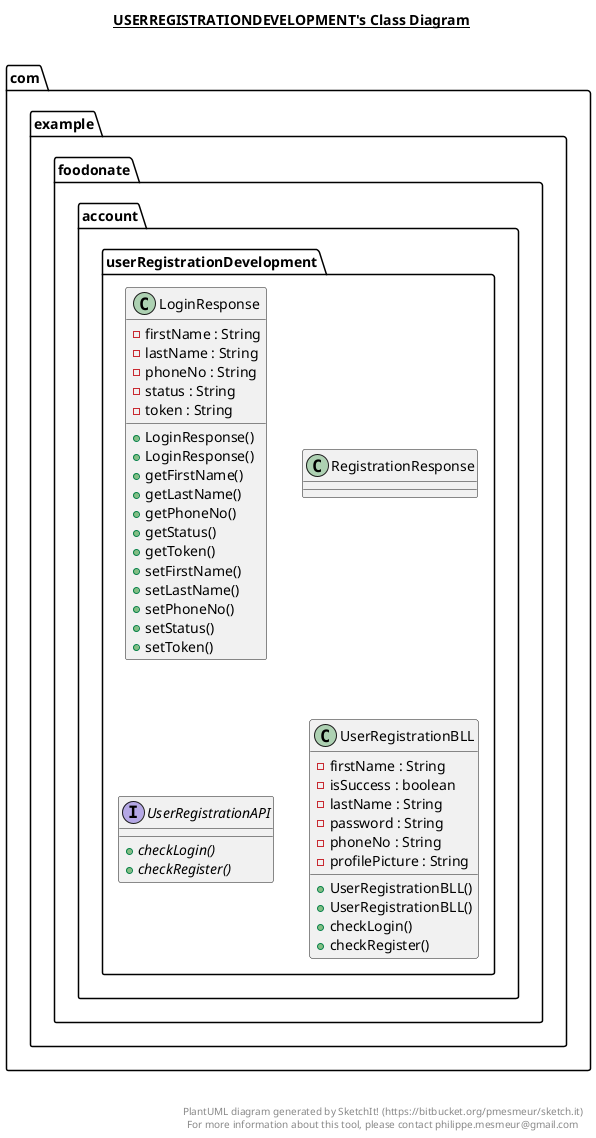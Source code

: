 @startuml

title __USERREGISTRATIONDEVELOPMENT's Class Diagram__\n

  namespace com.example.foodonate {
    namespace account {
      namespace userRegistrationDevelopment {
        class com.example.foodonate.account.userRegistrationDevelopment.LoginResponse {
            - firstName : String
            - lastName : String
            - phoneNo : String
            - status : String
            - token : String
            + LoginResponse()
            + LoginResponse()
            + getFirstName()
            + getLastName()
            + getPhoneNo()
            + getStatus()
            + getToken()
            + setFirstName()
            + setLastName()
            + setPhoneNo()
            + setStatus()
            + setToken()
        }
      }
    }
  }
  

  namespace com.example.foodonate {
    namespace account {
      namespace userRegistrationDevelopment {
        class com.example.foodonate.account.userRegistrationDevelopment.RegistrationResponse {
        }
      }
    }
  }
  

  namespace com.example.foodonate {
    namespace account {
      namespace userRegistrationDevelopment {
        interface com.example.foodonate.account.userRegistrationDevelopment.UserRegistrationAPI {
            {abstract} + checkLogin()
            {abstract} + checkRegister()
        }
      }
    }
  }
  

  namespace com.example.foodonate {
    namespace account {
      namespace userRegistrationDevelopment {
        class com.example.foodonate.account.userRegistrationDevelopment.UserRegistrationBLL {
            - firstName : String
            - isSuccess : boolean
            - lastName : String
            - password : String
            - phoneNo : String
            - profilePicture : String
            + UserRegistrationBLL()
            + UserRegistrationBLL()
            + checkLogin()
            + checkRegister()
        }
      }
    }
  }
  



right footer


PlantUML diagram generated by SketchIt! (https://bitbucket.org/pmesmeur/sketch.it)
For more information about this tool, please contact philippe.mesmeur@gmail.com
endfooter

@enduml
